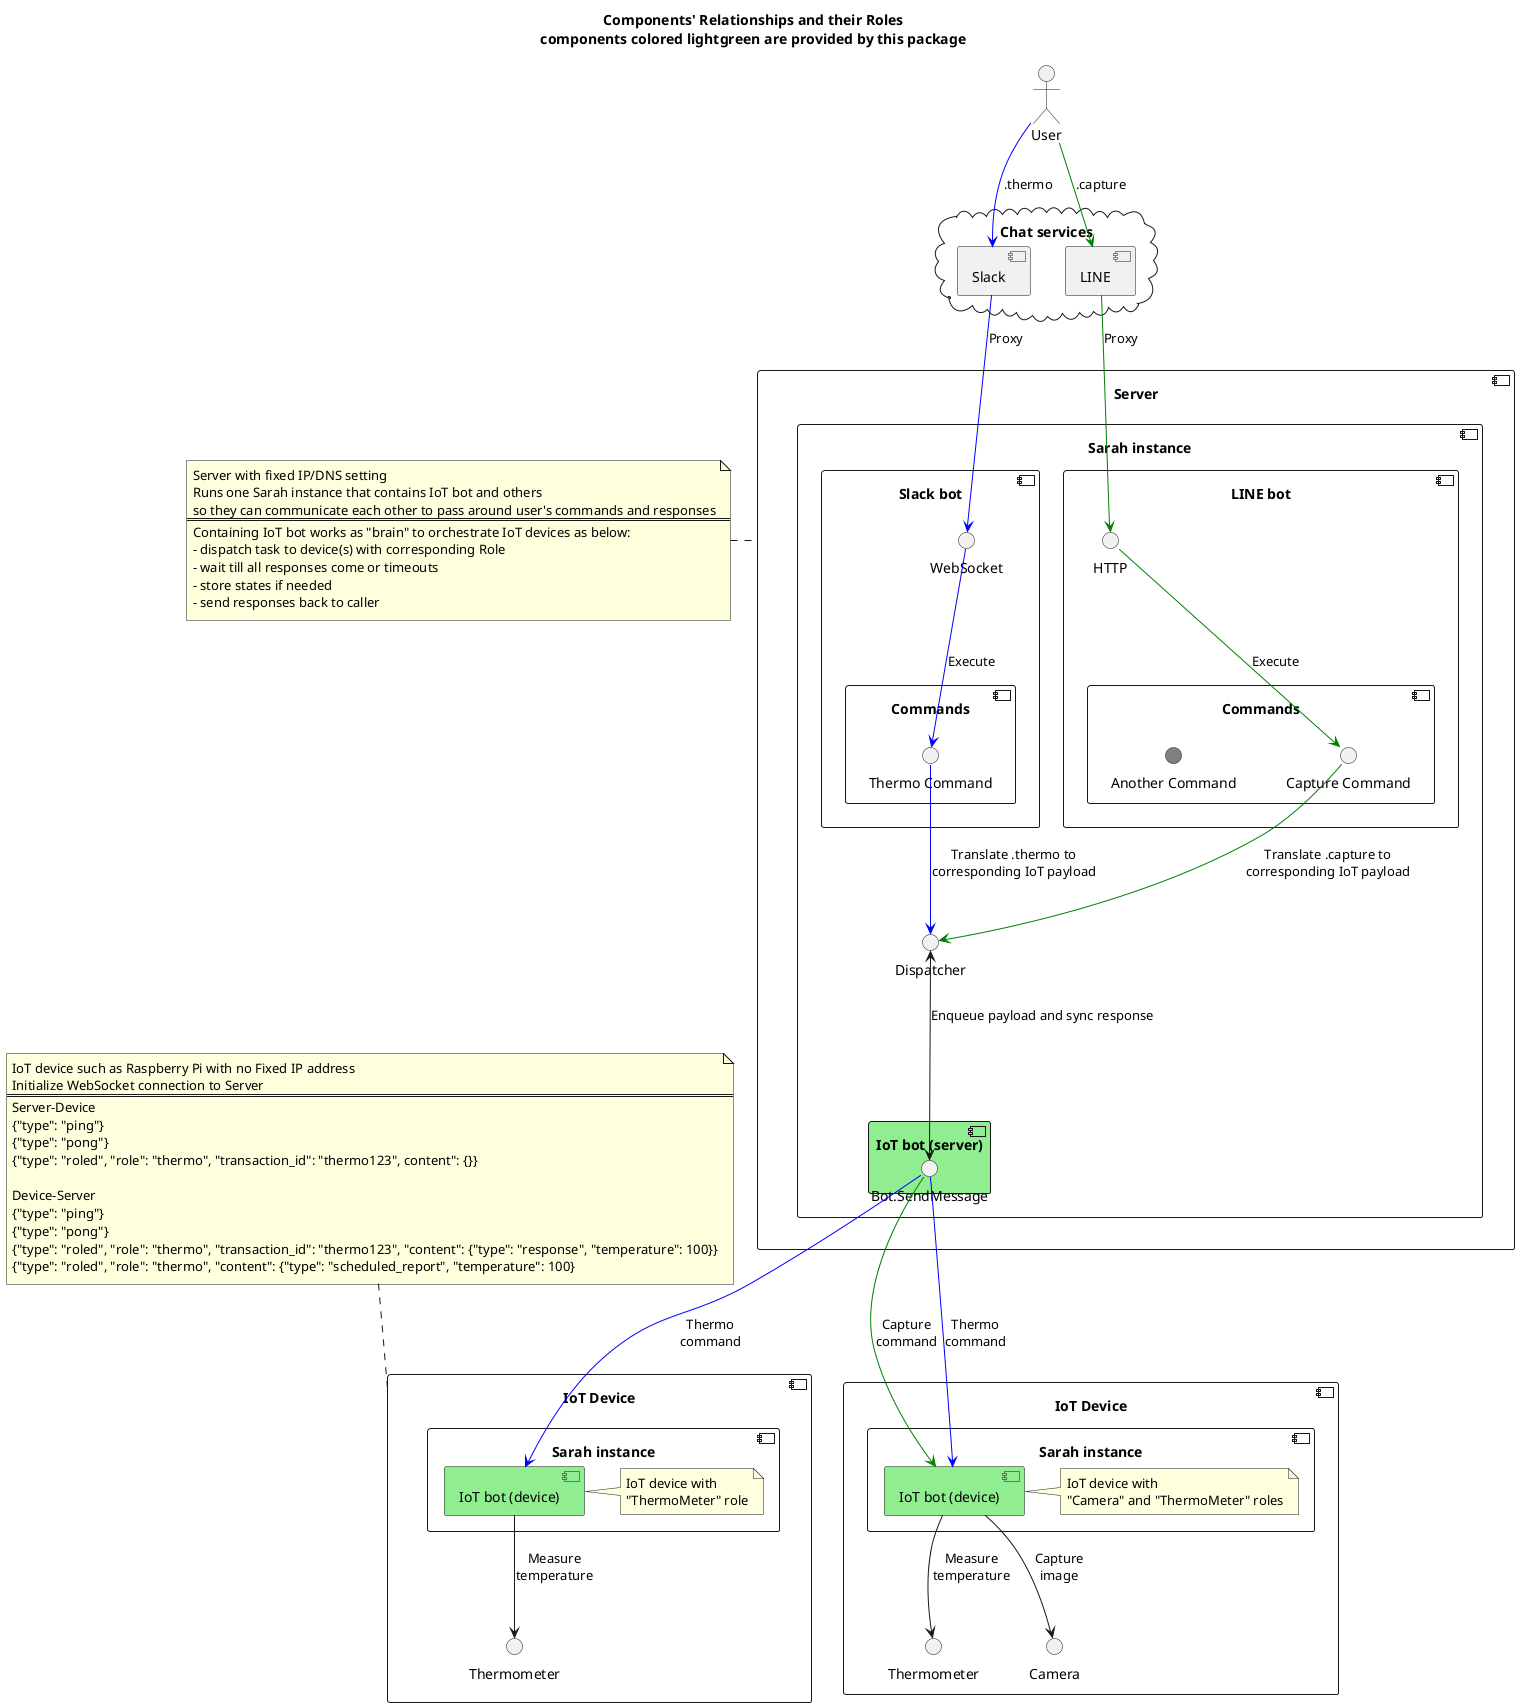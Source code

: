 @startuml

title **Components' Relationships and their Roles**\ncomponents colored lightgreen are provided by this package

' components

actor User as user

cloud "Chat services" as chatServices {
    component "Slack" as slack {
    }

    component "LINE" as line {
    }
}

component "Server" as server {
    component "Sarah instance" as sarah {
        component "Slack bot" as slackBot {
            interface "WebSocket" as slackInterface
            component "Commands" as slackCommands {
                interface "Thermo Command" as thermoCommand
            }
        }

        component "LINE bot" as lineBot {
            interface "HTTP" as lineInterface
            component "Commands" as lineCommands {
                interface "Capture Command" as captureCommand
                interface "Another Command" #gray
            }
        }

        interface "Dispatcher" as dispatcher

        component "IoT bot (server)" as iotServer #lightgreen {
            interface "Bot.SendMessage" as iotSendMessage
        }
    }
}
note left of server
Server with fixed IP/DNS setting
Runs one Sarah instance that contains IoT bot and others
so they can communicate each other to pass around user's commands and responses
===
Containing IoT bot works as "brain" to orchestrate IoT devices as below:
- dispatch task to device(s) with corresponding Role
- wait till all responses come or timeouts
- store states if needed
- send responses back to caller
end note

component "IoT Device" as device1 {
    component "Sarah instance" as sarahDevice1 {
        component "IoT bot (device)" as iotDevice1 #lightgreen {
        }
	    note right of iotDevice1
	    IoT device with
	    "ThermoMeter" role
	    end note
    }

    interface "Thermometer" as thermometer1
}
note top of device1
IoT device such as Raspberry Pi with no Fixed IP address
Initialize WebSocket connection to Server
===
Server-Device
{"type": "ping"}
{"type": "pong"}
{"type": "roled", "role": "thermo", "transaction_id": "thermo123", content": {}}

Device-Server
{"type": "ping"}
{"type": "pong"}
{"type": "roled", "role": "thermo", "transaction_id": "thermo123", "content": {"type": "response", "temperature": 100}}
{"type": "roled", "role": "thermo", "content": {"type": "scheduled_report", "temperature": 100}
end note

component "IoT Device" as device2 {
    component "Sarah instance" as sarahDevice2 {
        component "IoT bot (device)" as iotDevice2 #lightgreen {
        }
        note right of iotDevice2
        IoT device with
        "Camera" and "ThermoMeter" roles
        end note
    }

    interface "Thermometer" as thermometer2
    interface "Camera" as camera
}

' interaction

user -[#green]down-> line : .capture
user -[#blue]down-> slack : .thermo

line -[#green]down-> lineInterface : Proxy
slack -[#blue]down-> slackInterface : Proxy

lineInterface -[#green]down-> captureCommand : Execute
slackInterface -[#blue]down-> thermoCommand : Execute

captureCommand -[#green]down-> dispatcher : Translate .capture to\ncorresponding IoT payload
thermoCommand -[#blue]down-> dispatcher : Translate .thermo to\ncorresponding IoT payload

dispatcher <-down-> iotSendMessage : Enqueue payload and sync response

iotSendMessage -[#blue]down-> iotDevice1 : Thermo\ncommand
iotSendMessage -[#green]down-> iotDevice2 : Capture\ncommand
iotSendMessage -[#blue]down-> iotDevice2 : Thermo\ncommand

iotDevice1 -down-> thermometer1 : Measure\ntemperature
iotDevice2 -down-> thermometer2 : Measure\ntemperature
iotDevice2 -down-> camera : Capture\nimage

@enduml
